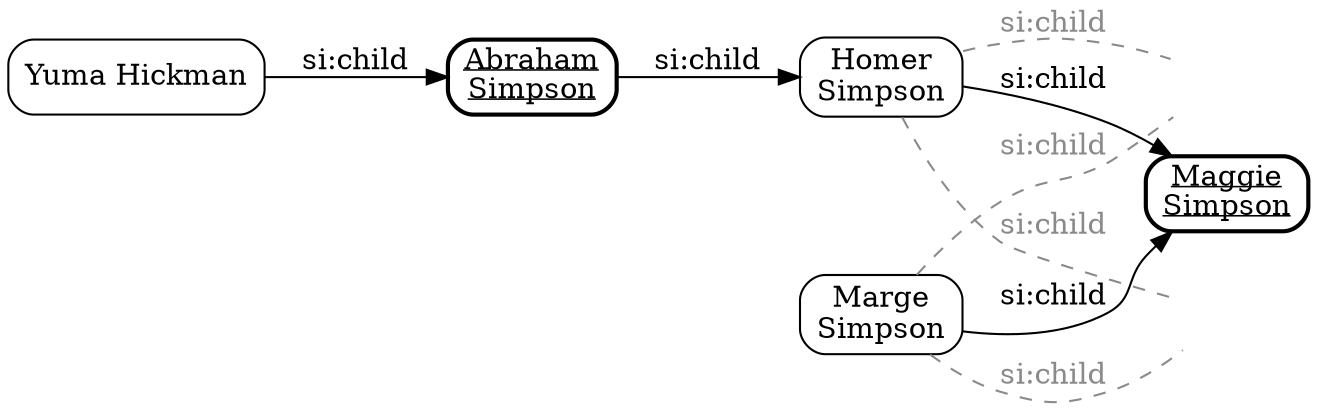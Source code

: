digraph {
graph [ rankdir="LR" ]
"si:yuma"[  shape="box"  style="rounded" label="Yuma Hickman" ];
"si:abraham"[  shape="box"  style="rounded,bold" label=<<U>Abraham<BR ALIGN="CENTER"/>Simpson<BR ALIGN="CENTER"/></U>> ];
"si:homer"[  shape="box"  style="rounded" label="Homer\nSimpson\n" ];
"si:marge"[  shape="box"  style="rounded" label="Marge\nSimpson\n" ];
"si:maggie"[  shape="box"  style="rounded,bold" label=<<U>Maggie<BR ALIGN="CENTER"/>Simpson<BR ALIGN="CENTER"/></U>> ];
"si:bart"[ shape="none" fontsize="0" fontcolor="white" ];
"si:lisa"[ shape="none" fontsize="0" fontcolor="white" ];
"si:marge" -> "si:bart" [ label="si:child" fontcolor="#8b8989" arrowhead="none"  color="#8b8989" style="dashed" ];
"si:homer" -> "si:maggie" [ label = "si:child" arrowtail="normal"  color="black"  ];
"si:marge" -> "si:lisa" [ label="si:child" fontcolor="#8b8989" arrowhead="none"  color="#8b8989" style="dashed" ];
"si:yuma" -> "si:abraham" [ label = "si:child" arrowtail="normal"  color="black"  ];
"si:abraham" -> "si:homer" [ label = "si:child" arrowtail="normal"  color="black"  ];
"si:homer" -> "si:lisa" [ label="si:child" fontcolor="#8b8989" arrowhead="none"  color="#8b8989" style="dashed" ];
"si:homer" -> "si:bart" [ label="si:child" fontcolor="#8b8989" arrowhead="none"  color="#8b8989" style="dashed" ];
"si:marge" -> "si:maggie" [ label = "si:child" arrowtail="normal"  color="black"  ];
}